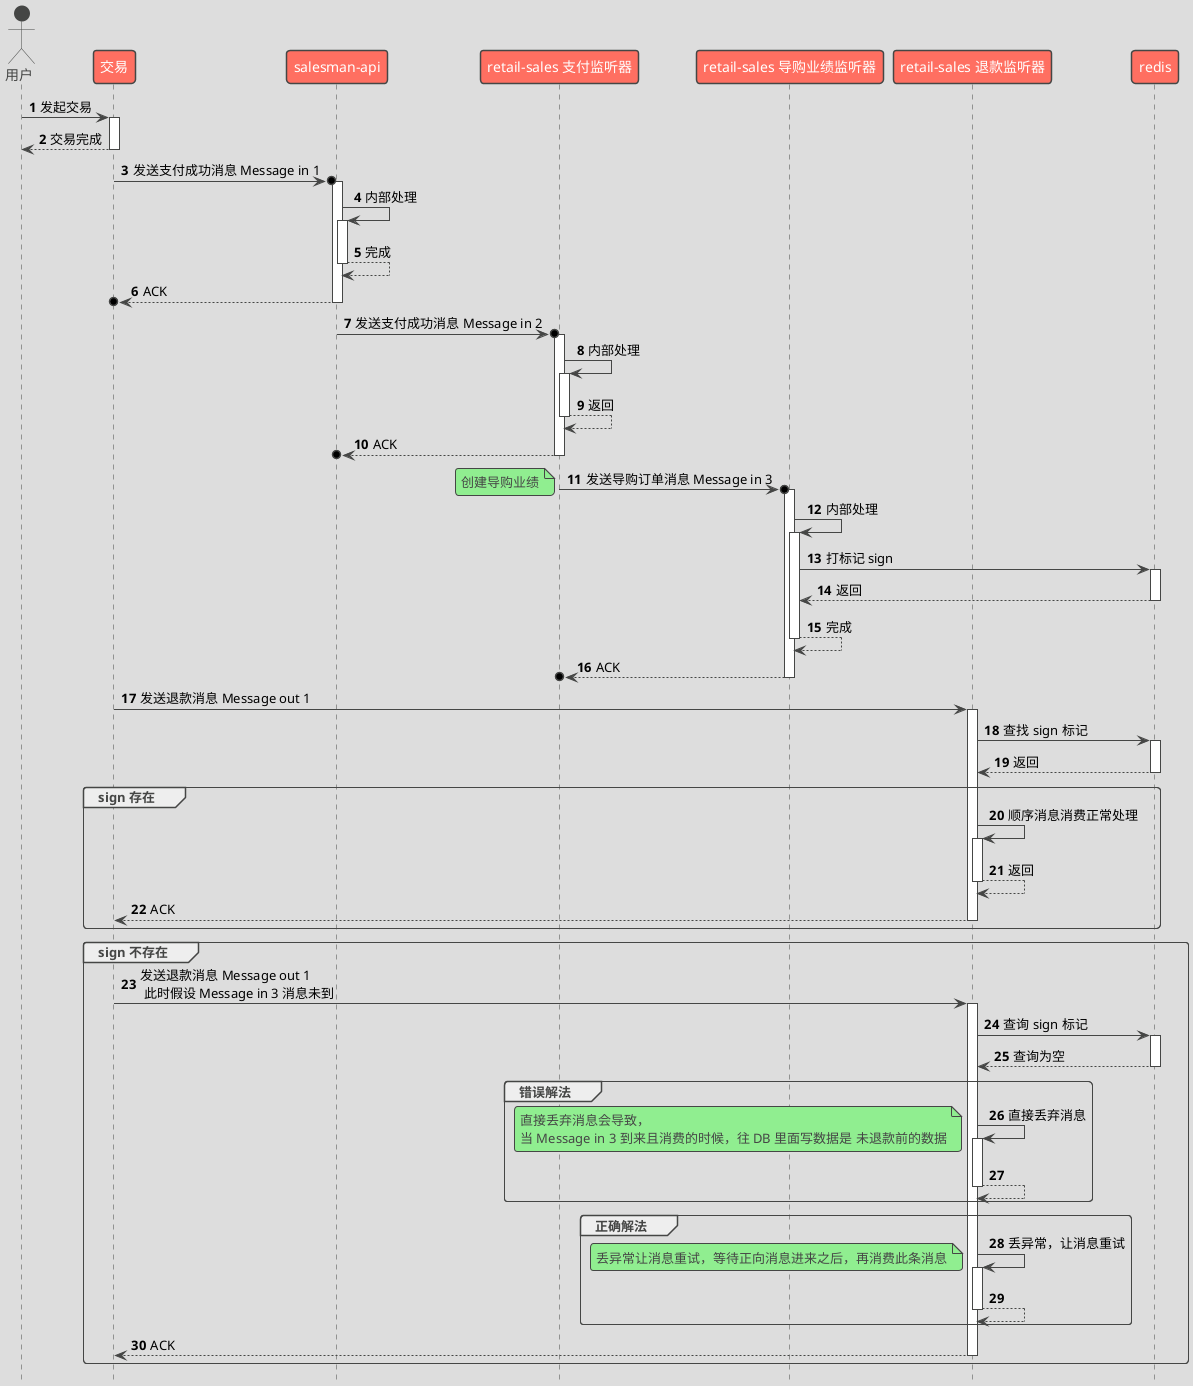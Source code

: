 @startuml
'https://plantuml.com/sequence-diagram

!theme toy
hide footbox

autonumber

actor 用户 as user
participant "交易" as trade
participant "salesman-api" as ebiz
participant "retail-sales 支付监听器" as in
participant "retail-sales 导购业绩监听器" as ina
participant "retail-sales 退款监听器" as out
participant "redis" as redis

user -> trade ++ : 发起交易
return 交易完成

trade ->o ebiz ++ : 发送支付成功消息 Message in 1
ebiz -> ebiz ++ : 内部处理
return 完成
return ACK

ebiz ->o in ++ : 发送支付成功消息 Message in 2

in -> in ++ : 内部处理

return 返回
return ACK

in ->o ina ++ : 发送导购订单消息 Message in 3
note left
    创建导购业绩
end note

ina -> ina ++ : 内部处理
ina -> redis ++ : 打标记 sign
return 返回
return 完成
return ACK

trade -> out ++ : 发送退款消息 Message out 1
out -> redis ++ : 查找 sign 标记
return 返回
group sign 存在
    out -> out ++ : 顺序消息消费正常处理
    return 返回
    return ACK
end

group sign 不存在
    trade -> out ++ : 发送退款消息 Message out 1 \n 此时假设 Message in 3 消息未到
    out -> redis ++ : 查询 sign 标记
    return 查询为空
    group 错误解法
        out -> out ++ : 直接丢弃消息
        note left
            直接丢弃消息会导致，
            当 Message in 3 到来且消费的时候，往 DB 里面写数据是 未退款前的数据
        end note
        return
    end

    group 正确解法
        out -> out ++ : 丢异常，让消息重试
        note left
            丢异常让消息重试，等待正向消息进来之后，再消费此条消息
        end note
        return
    end
    return ACK
end
@enduml